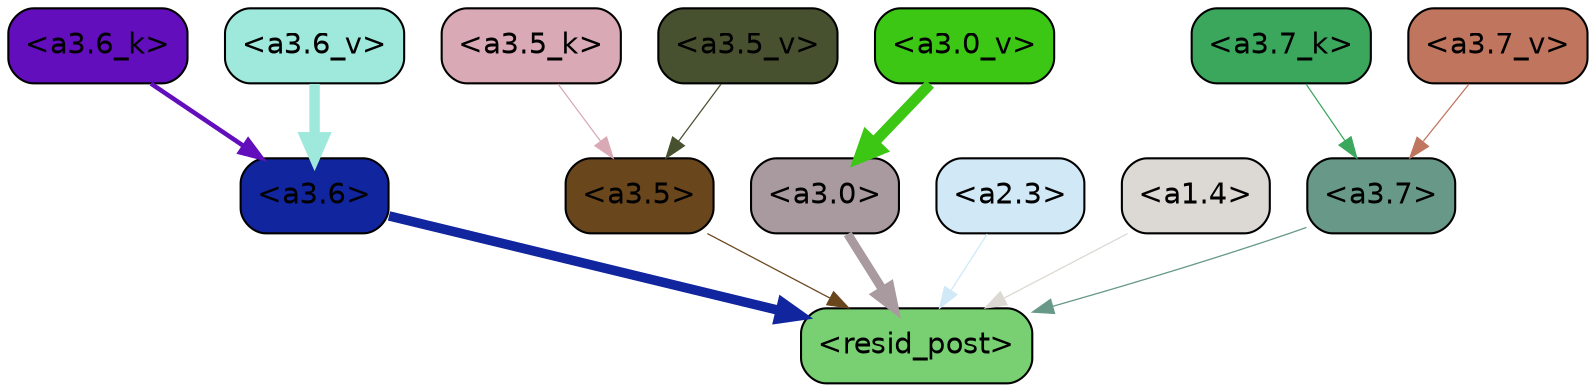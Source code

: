 strict digraph "" {
	graph [bgcolor=transparent,
		layout=dot,
		overlap=false,
		splines=true
	];
	"<a3.7>"	[color=black,
		fillcolor="#689988",
		fontname=Helvetica,
		shape=box,
		style="filled, rounded"];
	"<resid_post>"	[color=black,
		fillcolor="#79d073",
		fontname=Helvetica,
		shape=box,
		style="filled, rounded"];
	"<a3.7>" -> "<resid_post>"	[color="#689988",
		penwidth=0.6239100098609924];
	"<a3.6>"	[color=black,
		fillcolor="#11259f",
		fontname=Helvetica,
		shape=box,
		style="filled, rounded"];
	"<a3.6>" -> "<resid_post>"	[color="#11259f",
		penwidth=4.569062113761902];
	"<a3.5>"	[color=black,
		fillcolor="#6a461d",
		fontname=Helvetica,
		shape=box,
		style="filled, rounded"];
	"<a3.5>" -> "<resid_post>"	[color="#6a461d",
		penwidth=0.6];
	"<a3.0>"	[color=black,
		fillcolor="#a89a9e",
		fontname=Helvetica,
		shape=box,
		style="filled, rounded"];
	"<a3.0>" -> "<resid_post>"	[color="#a89a9e",
		penwidth=4.283544182777405];
	"<a2.3>"	[color=black,
		fillcolor="#d1e9f7",
		fontname=Helvetica,
		shape=box,
		style="filled, rounded"];
	"<a2.3>" -> "<resid_post>"	[color="#d1e9f7",
		penwidth=0.6];
	"<a1.4>"	[color=black,
		fillcolor="#dcd8d4",
		fontname=Helvetica,
		shape=box,
		style="filled, rounded"];
	"<a1.4>" -> "<resid_post>"	[color="#dcd8d4",
		penwidth=0.6];
	"<a3.7_k>"	[color=black,
		fillcolor="#3ba75d",
		fontname=Helvetica,
		shape=box,
		style="filled, rounded"];
	"<a3.7_k>" -> "<a3.7>"	[color="#3ba75d",
		penwidth=0.6];
	"<a3.6_k>"	[color=black,
		fillcolor="#620ebd",
		fontname=Helvetica,
		shape=box,
		style="filled, rounded"];
	"<a3.6_k>" -> "<a3.6>"	[color="#620ebd",
		penwidth=2.174198240041733];
	"<a3.5_k>"	[color=black,
		fillcolor="#d9aab5",
		fontname=Helvetica,
		shape=box,
		style="filled, rounded"];
	"<a3.5_k>" -> "<a3.5>"	[color="#d9aab5",
		penwidth=0.6];
	"<a3.7_v>"	[color=black,
		fillcolor="#c0755e",
		fontname=Helvetica,
		shape=box,
		style="filled, rounded"];
	"<a3.7_v>" -> "<a3.7>"	[color="#c0755e",
		penwidth=0.6];
	"<a3.6_v>"	[color=black,
		fillcolor="#9ee8dc",
		fontname=Helvetica,
		shape=box,
		style="filled, rounded"];
	"<a3.6_v>" -> "<a3.6>"	[color="#9ee8dc",
		penwidth=5.002329230308533];
	"<a3.5_v>"	[color=black,
		fillcolor="#47512f",
		fontname=Helvetica,
		shape=box,
		style="filled, rounded"];
	"<a3.5_v>" -> "<a3.5>"	[color="#47512f",
		penwidth=0.6];
	"<a3.0_v>"	[color=black,
		fillcolor="#3dc715",
		fontname=Helvetica,
		shape=box,
		style="filled, rounded"];
	"<a3.0_v>" -> "<a3.0>"	[color="#3dc715",
		penwidth=5.188832879066467];
}
